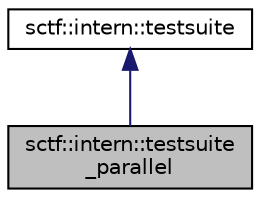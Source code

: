 digraph "sctf::intern::testsuite_parallel"
{
  edge [fontname="Helvetica",fontsize="10",labelfontname="Helvetica",labelfontsize="10"];
  node [fontname="Helvetica",fontsize="10",shape=record];
  Node0 [label="sctf::intern::testsuite\l_parallel",height=0.2,width=0.4,color="black", fillcolor="grey75", style="filled", fontcolor="black"];
  Node1 -> Node0 [dir="back",color="midnightblue",fontsize="10",style="solid",fontname="Helvetica"];
  Node1 [label="sctf::intern::testsuite",height=0.2,width=0.4,color="black", fillcolor="white", style="filled",URL="$classsctf_1_1intern_1_1testsuite.html"];
}
